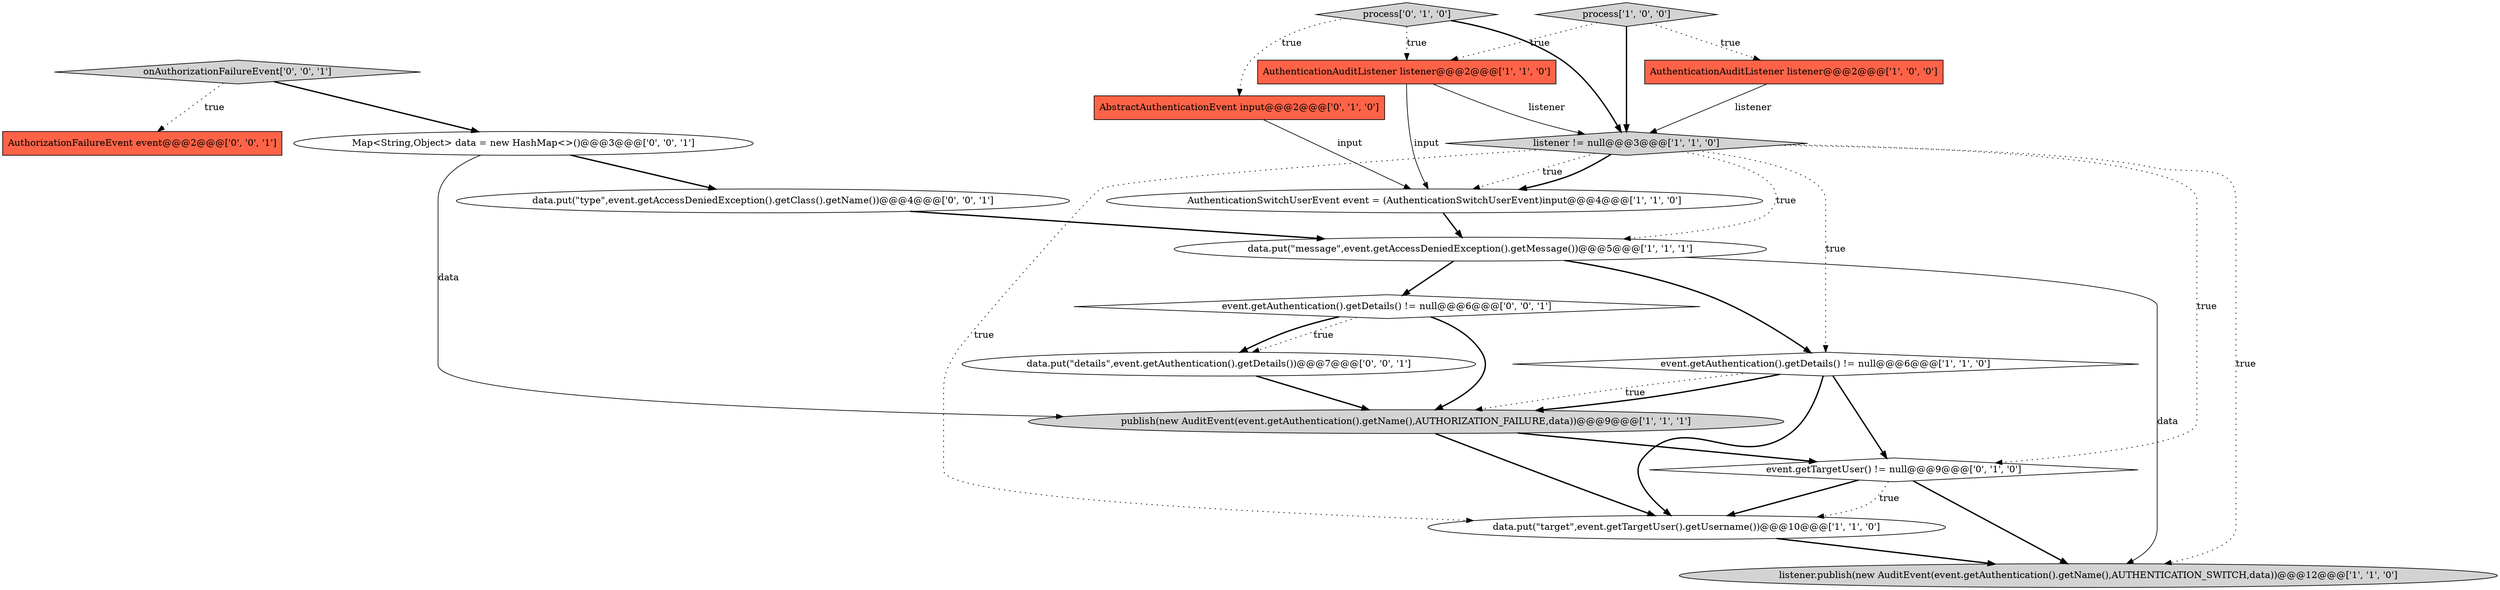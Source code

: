 digraph {
0 [style = filled, label = "listener != null@@@3@@@['1', '1', '0']", fillcolor = lightgray, shape = diamond image = "AAA0AAABBB1BBB"];
11 [style = filled, label = "AbstractAuthenticationEvent input@@@2@@@['0', '1', '0']", fillcolor = tomato, shape = box image = "AAA0AAABBB2BBB"];
12 [style = filled, label = "event.getTargetUser() != null@@@9@@@['0', '1', '0']", fillcolor = white, shape = diamond image = "AAA1AAABBB2BBB"];
9 [style = filled, label = "data.put(\"message\",event.getAccessDeniedException().getMessage())@@@5@@@['1', '1', '1']", fillcolor = white, shape = ellipse image = "AAA0AAABBB1BBB"];
15 [style = filled, label = "AuthorizationFailureEvent event@@@2@@@['0', '0', '1']", fillcolor = tomato, shape = box image = "AAA0AAABBB3BBB"];
16 [style = filled, label = "event.getAuthentication().getDetails() != null@@@6@@@['0', '0', '1']", fillcolor = white, shape = diamond image = "AAA0AAABBB3BBB"];
18 [style = filled, label = "onAuthorizationFailureEvent['0', '0', '1']", fillcolor = lightgray, shape = diamond image = "AAA0AAABBB3BBB"];
17 [style = filled, label = "Map<String,Object> data = new HashMap<>()@@@3@@@['0', '0', '1']", fillcolor = white, shape = ellipse image = "AAA0AAABBB3BBB"];
1 [style = filled, label = "process['1', '0', '0']", fillcolor = lightgray, shape = diamond image = "AAA0AAABBB1BBB"];
5 [style = filled, label = "data.put(\"target\",event.getTargetUser().getUsername())@@@10@@@['1', '1', '0']", fillcolor = white, shape = ellipse image = "AAA0AAABBB1BBB"];
10 [style = filled, label = "process['0', '1', '0']", fillcolor = lightgray, shape = diamond image = "AAA0AAABBB2BBB"];
13 [style = filled, label = "data.put(\"type\",event.getAccessDeniedException().getClass().getName())@@@4@@@['0', '0', '1']", fillcolor = white, shape = ellipse image = "AAA0AAABBB3BBB"];
8 [style = filled, label = "AuthenticationSwitchUserEvent event = (AuthenticationSwitchUserEvent)input@@@4@@@['1', '1', '0']", fillcolor = white, shape = ellipse image = "AAA0AAABBB1BBB"];
14 [style = filled, label = "data.put(\"details\",event.getAuthentication().getDetails())@@@7@@@['0', '0', '1']", fillcolor = white, shape = ellipse image = "AAA0AAABBB3BBB"];
2 [style = filled, label = "publish(new AuditEvent(event.getAuthentication().getName(),AUTHORIZATION_FAILURE,data))@@@9@@@['1', '1', '1']", fillcolor = lightgray, shape = ellipse image = "AAA0AAABBB1BBB"];
3 [style = filled, label = "listener.publish(new AuditEvent(event.getAuthentication().getName(),AUTHENTICATION_SWITCH,data))@@@12@@@['1', '1', '0']", fillcolor = lightgray, shape = ellipse image = "AAA0AAABBB1BBB"];
4 [style = filled, label = "AuthenticationAuditListener listener@@@2@@@['1', '0', '0']", fillcolor = tomato, shape = box image = "AAA0AAABBB1BBB"];
7 [style = filled, label = "event.getAuthentication().getDetails() != null@@@6@@@['1', '1', '0']", fillcolor = white, shape = diamond image = "AAA0AAABBB1BBB"];
6 [style = filled, label = "AuthenticationAuditListener listener@@@2@@@['1', '1', '0']", fillcolor = tomato, shape = box image = "AAA0AAABBB1BBB"];
6->0 [style = solid, label="listener"];
7->2 [style = dotted, label="true"];
18->15 [style = dotted, label="true"];
8->9 [style = bold, label=""];
0->8 [style = dotted, label="true"];
2->5 [style = bold, label=""];
0->7 [style = dotted, label="true"];
11->8 [style = solid, label="input"];
9->16 [style = bold, label=""];
0->3 [style = dotted, label="true"];
16->14 [style = dotted, label="true"];
0->12 [style = dotted, label="true"];
0->8 [style = bold, label=""];
1->6 [style = dotted, label="true"];
7->2 [style = bold, label=""];
12->5 [style = dotted, label="true"];
0->5 [style = dotted, label="true"];
16->2 [style = bold, label=""];
12->5 [style = bold, label=""];
7->12 [style = bold, label=""];
0->9 [style = dotted, label="true"];
12->3 [style = bold, label=""];
17->13 [style = bold, label=""];
16->14 [style = bold, label=""];
6->8 [style = solid, label="input"];
7->5 [style = bold, label=""];
10->6 [style = dotted, label="true"];
14->2 [style = bold, label=""];
18->17 [style = bold, label=""];
4->0 [style = solid, label="listener"];
5->3 [style = bold, label=""];
13->9 [style = bold, label=""];
17->2 [style = solid, label="data"];
10->11 [style = dotted, label="true"];
1->4 [style = dotted, label="true"];
10->0 [style = bold, label=""];
2->12 [style = bold, label=""];
9->3 [style = solid, label="data"];
1->0 [style = bold, label=""];
9->7 [style = bold, label=""];
}
